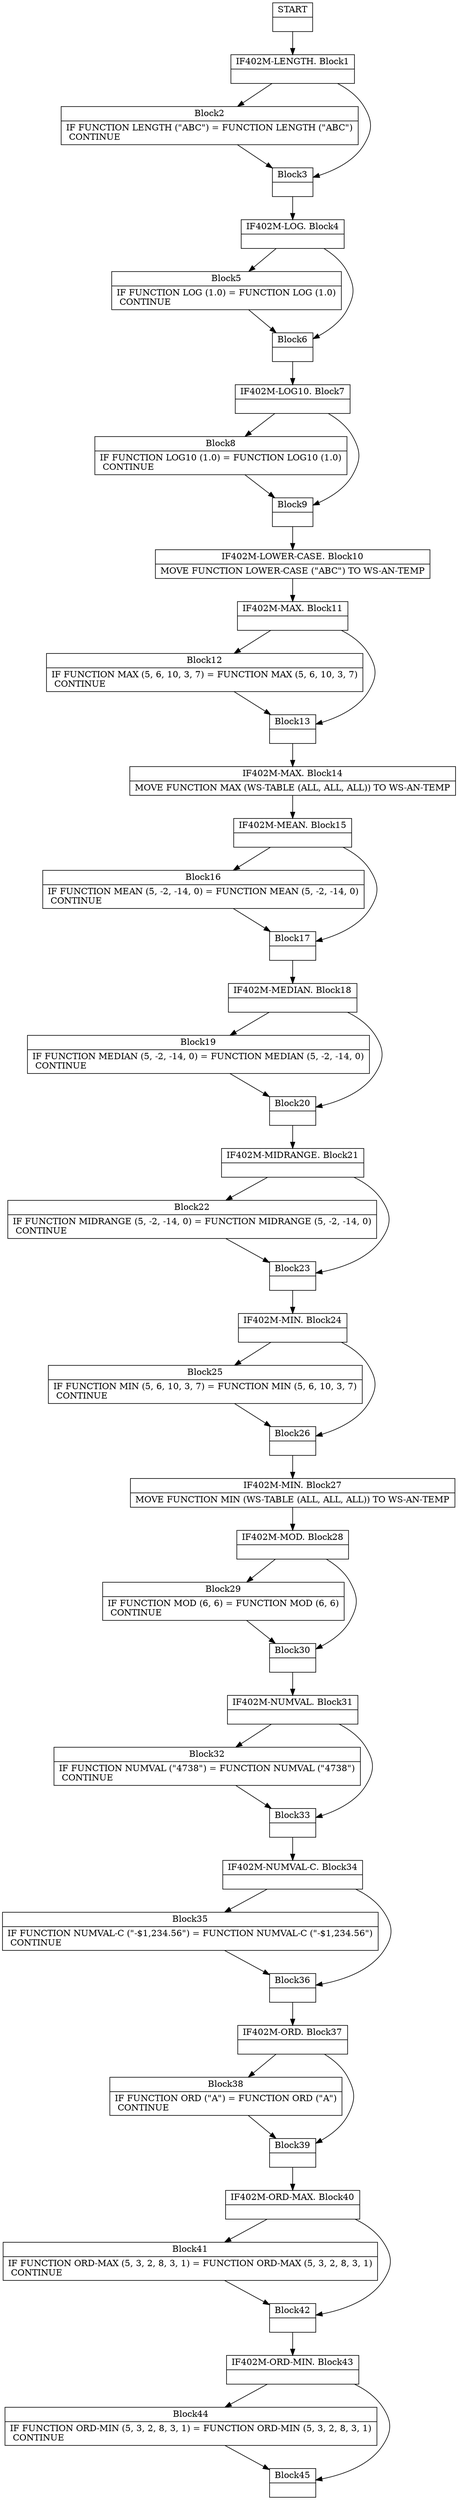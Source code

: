digraph Cfg {
node [
shape = "record"
]

edge [
arrowtail = "empty"
]
Block0 [
label = "{START|}"
]
Block1 [
label = "{IF402M-LENGTH. Block1|}"
]
Block2 [
label = "{Block2|    IF FUNCTION LENGTH (\"ABC\") = FUNCTION LENGTH (\"ABC\")\l                CONTINUE\l}"
]
Block3 [
label = "{Block3|}"
]
Block4 [
label = "{IF402M-LOG. Block4|}"
]
Block5 [
label = "{Block5|    IF FUNCTION LOG (1.0) = FUNCTION LOG (1.0)\l                CONTINUE\l}"
]
Block6 [
label = "{Block6|}"
]
Block7 [
label = "{IF402M-LOG10. Block7|}"
]
Block8 [
label = "{Block8|    IF FUNCTION LOG10 (1.0) = FUNCTION LOG10 (1.0)\l                CONTINUE\l}"
]
Block9 [
label = "{Block9|}"
]
Block10 [
label = "{IF402M-LOWER-CASE. Block10|    MOVE FUNCTION LOWER-CASE (\"ABC\") TO WS-AN-TEMP\l}"
]
Block11 [
label = "{IF402M-MAX. Block11|}"
]
Block12 [
label = "{Block12|    IF FUNCTION MAX (5, 6, 10, 3, 7) =          FUNCTION MAX (5, 6, 10, 3, 7)\l                CONTINUE\l}"
]
Block13 [
label = "{Block13|}"
]
Block14 [
label = "{IF402M-MAX. Block14|    MOVE FUNCTION MAX (WS-TABLE (ALL, ALL, ALL)) TO WS-AN-TEMP\l}"
]
Block15 [
label = "{IF402M-MEAN. Block15|}"
]
Block16 [
label = "{Block16|    IF FUNCTION MEAN (5, -2, -14, 0) =          FUNCTION MEAN (5, -2, -14, 0)\l                CONTINUE\l}"
]
Block17 [
label = "{Block17|}"
]
Block18 [
label = "{IF402M-MEDIAN. Block18|}"
]
Block19 [
label = "{Block19|    IF FUNCTION MEDIAN (5, -2, -14, 0) =          FUNCTION MEDIAN (5, -2, -14, 0)\l                CONTINUE\l}"
]
Block20 [
label = "{Block20|}"
]
Block21 [
label = "{IF402M-MIDRANGE. Block21|}"
]
Block22 [
label = "{Block22|    IF FUNCTION MIDRANGE (5, -2, -14, 0) =          FUNCTION MIDRANGE (5, -2, -14, 0)\l                CONTINUE\l}"
]
Block23 [
label = "{Block23|}"
]
Block24 [
label = "{IF402M-MIN. Block24|}"
]
Block25 [
label = "{Block25|    IF FUNCTION MIN (5, 6, 10, 3, 7) =          FUNCTION MIN (5, 6, 10, 3, 7)\l                CONTINUE\l}"
]
Block26 [
label = "{Block26|}"
]
Block27 [
label = "{IF402M-MIN. Block27|    MOVE FUNCTION MIN (WS-TABLE (ALL, ALL, ALL)) TO WS-AN-TEMP\l}"
]
Block28 [
label = "{IF402M-MOD. Block28|}"
]
Block29 [
label = "{Block29|    IF FUNCTION MOD (6, 6) = FUNCTION MOD (6, 6)\l                CONTINUE\l}"
]
Block30 [
label = "{Block30|}"
]
Block31 [
label = "{IF402M-NUMVAL. Block31|}"
]
Block32 [
label = "{Block32|    IF FUNCTION NUMVAL (\"4738\") = FUNCTION NUMVAL (\"4738\")\l                CONTINUE\l}"
]
Block33 [
label = "{Block33|}"
]
Block34 [
label = "{IF402M-NUMVAL-C. Block34|}"
]
Block35 [
label = "{Block35|    IF FUNCTION NUMVAL-C (\"-$1,234.56\") =          FUNCTION NUMVAL-C (\"-$1,234.56\")\l                CONTINUE\l}"
]
Block36 [
label = "{Block36|}"
]
Block37 [
label = "{IF402M-ORD. Block37|}"
]
Block38 [
label = "{Block38|    IF FUNCTION ORD (\"A\") = FUNCTION ORD (\"A\")\l                CONTINUE\l}"
]
Block39 [
label = "{Block39|}"
]
Block40 [
label = "{IF402M-ORD-MAX. Block40|}"
]
Block41 [
label = "{Block41|    IF FUNCTION ORD-MAX (5, 3, 2, 8, 3, 1) =          FUNCTION ORD-MAX (5, 3, 2, 8, 3, 1)\l                CONTINUE\l}"
]
Block42 [
label = "{Block42|}"
]
Block43 [
label = "{IF402M-ORD-MIN. Block43|}"
]
Block44 [
label = "{Block44|    IF FUNCTION ORD-MIN (5, 3, 2, 8, 3, 1) =          FUNCTION ORD-MIN (5, 3, 2, 8, 3, 1)\l                CONTINUE\l}"
]
Block45 [
label = "{Block45|}"
]
Block0 -> Block1
Block1 -> Block2
Block1 -> Block3
Block2 -> Block3
Block3 -> Block4
Block4 -> Block5
Block4 -> Block6
Block5 -> Block6
Block6 -> Block7
Block7 -> Block8
Block7 -> Block9
Block8 -> Block9
Block9 -> Block10
Block10 -> Block11
Block11 -> Block12
Block11 -> Block13
Block12 -> Block13
Block13 -> Block14
Block14 -> Block15
Block15 -> Block16
Block15 -> Block17
Block16 -> Block17
Block17 -> Block18
Block18 -> Block19
Block18 -> Block20
Block19 -> Block20
Block20 -> Block21
Block21 -> Block22
Block21 -> Block23
Block22 -> Block23
Block23 -> Block24
Block24 -> Block25
Block24 -> Block26
Block25 -> Block26
Block26 -> Block27
Block27 -> Block28
Block28 -> Block29
Block28 -> Block30
Block29 -> Block30
Block30 -> Block31
Block31 -> Block32
Block31 -> Block33
Block32 -> Block33
Block33 -> Block34
Block34 -> Block35
Block34 -> Block36
Block35 -> Block36
Block36 -> Block37
Block37 -> Block38
Block37 -> Block39
Block38 -> Block39
Block39 -> Block40
Block40 -> Block41
Block40 -> Block42
Block41 -> Block42
Block42 -> Block43
Block43 -> Block44
Block43 -> Block45
Block44 -> Block45

}
